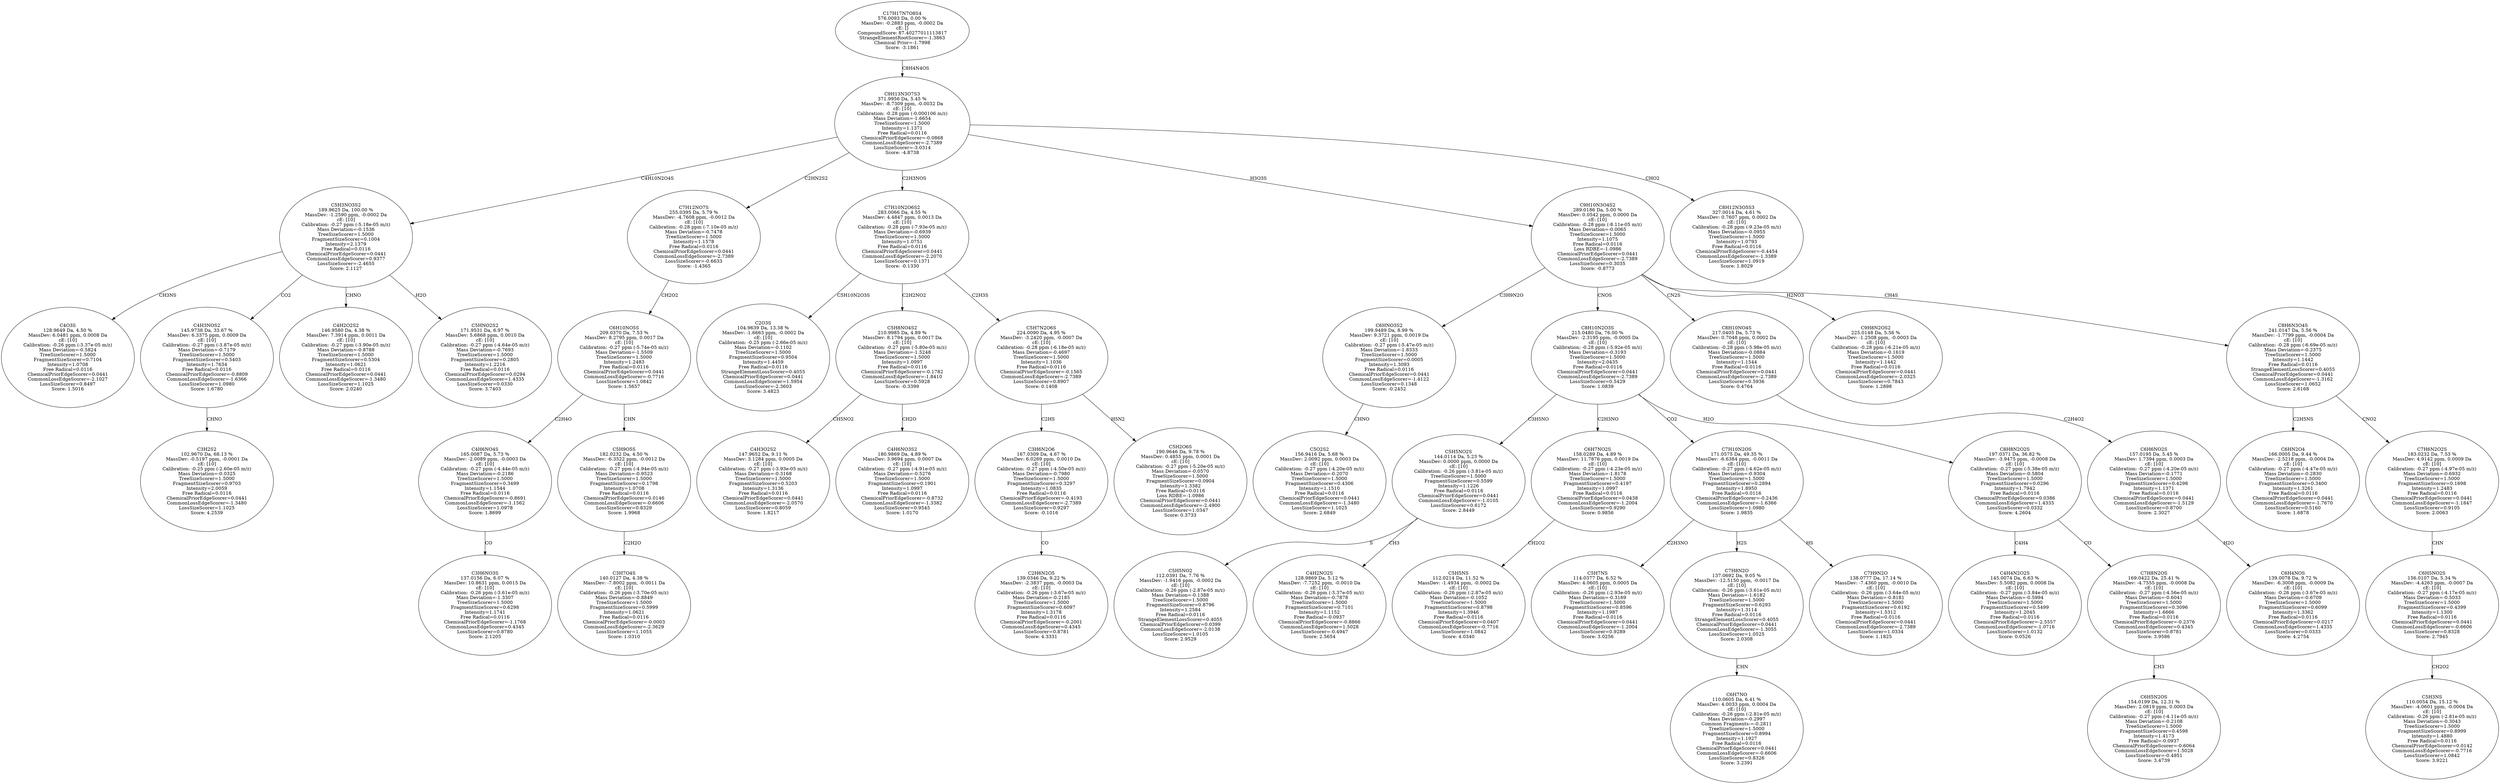 strict digraph {
v1 [label="C4O3S\n128.9649 Da, 4.50 %\nMassDev: 6.0481 ppm, 0.0008 Da\ncE: [10]\nCalibration: -0.26 ppm (-3.37e-05 m/z)\nMass Deviation=-0.5824\nTreeSizeScorer=1.5000\nFragmentSizeScorer=0.7104\nIntensity=1.0708\nFree Radical=0.0116\nChemicalPriorEdgeScorer=0.0441\nCommonLossEdgeScorer=-2.1027\nLossSizeScorer=0.8497\nScore: 1.5016"];
v2 [label="C3H2S2\n102.9670 Da, 68.13 %\nMassDev: -0.5197 ppm, -0.0001 Da\ncE: [10]\nCalibration: -0.25 ppm (-2.60e-05 m/z)\nMass Deviation=-0.0325\nTreeSizeScorer=1.5000\nFragmentSizeScorer=0.9703\nIntensity=2.0059\nFree Radical=0.0116\nChemicalPriorEdgeScorer=0.0441\nCommonLossEdgeScorer=-1.3480\nLossSizeScorer=1.1025\nScore: 4.2539"];
v3 [label="C4H3NOS2\n145.9738 Da, 33.67 %\nMassDev: 6.3375 ppm, 0.0009 Da\ncE: [10]\nCalibration: -0.27 ppm (-3.87e-05 m/z)\nMass Deviation=-0.7179\nTreeSizeScorer=1.5000\nFragmentSizeScorer=0.5403\nIntensity=1.7634\nFree Radical=0.0116\nChemicalPriorEdgeScorer=-0.8809\nCommonLossEdgeScorer=-1.6366\nLossSizeScorer=1.0980\nScore: 1.6780"];
v4 [label="C4H2O2S2\n146.9580 Da, 4.38 %\nMassDev: 7.3914 ppm, 0.0011 Da\ncE: [10]\nCalibration: -0.27 ppm (-3.90e-05 m/z)\nMass Deviation=-0.8788\nTreeSizeScorer=1.5000\nFragmentSizeScorer=0.5304\nIntensity=1.0621\nFree Radical=0.0116\nChemicalPriorEdgeScorer=0.0441\nCommonLossEdgeScorer=-1.3480\nLossSizeScorer=1.1025\nScore: 2.0240"];
v5 [label="C5HNO2S2\n171.9531 Da, 6.97 %\nMassDev: 5.6868 ppm, 0.0010 Da\ncE: [10]\nCalibration: -0.27 ppm (-4.64e-05 m/z)\nMass Deviation=-0.7693\nTreeSizeScorer=1.5000\nFragmentSizeScorer=0.2805\nIntensity=1.2216\nFree Radical=0.0116\nChemicalPriorEdgeScorer=0.0294\nCommonLossEdgeScorer=1.4335\nLossSizeScorer=0.0330\nScore: 3.7403"];
v6 [label="C5H3NO3S2\n189.9625 Da, 100.00 %\nMassDev: -1.2590 ppm, -0.0002 Da\ncE: [10]\nCalibration: -0.27 ppm (-5.18e-05 m/z)\nMass Deviation=-0.1536\nTreeSizeScorer=1.5000\nFragmentSizeScorer=0.1004\nIntensity=2.1379\nFree Radical=0.0116\nChemicalPriorEdgeScorer=0.0441\nCommonLossEdgeScorer=0.9377\nLossSizeScorer=-2.4655\nScore: 2.1127"];
v7 [label="C3H6NO3S\n137.0156 Da, 6.07 %\nMassDev: 10.8631 ppm, 0.0015 Da\ncE: [10]\nCalibration: -0.26 ppm (-3.61e-05 m/z)\nMass Deviation=-1.3307\nTreeSizeScorer=1.5000\nFragmentSizeScorer=0.6298\nIntensity=1.1741\nFree Radical=0.0116\nChemicalPriorEdgeScorer=-1.1768\nCommonLossEdgeScorer=0.4345\nLossSizeScorer=0.8780\nScore: 2.1205"];
v8 [label="C4H6NO4S\n165.0087 Da, 5.73 %\nMassDev: -2.0089 ppm, -0.0003 Da\ncE: [10]\nCalibration: -0.27 ppm (-4.44e-05 m/z)\nMass Deviation=-0.2186\nTreeSizeScorer=1.5000\nFragmentSizeScorer=0.3499\nIntensity=1.1544\nFree Radical=0.0116\nChemicalPriorEdgeScorer=-0.8691\nCommonLossEdgeScorer=-1.1562\nLossSizeScorer=1.0978\nScore: 1.8699"];
v9 [label="C3H7O4S\n140.0127 Da, 4.38 %\nMassDev: -7.8002 ppm, -0.0011 Da\ncE: [10]\nCalibration: -0.26 ppm (-3.70e-05 m/z)\nMass Deviation=-0.8849\nTreeSizeScorer=1.5000\nFragmentSizeScorer=0.5999\nIntensity=1.0621\nFree Radical=0.0116\nChemicalPriorEdgeScorer=-0.0003\nCommonLossEdgeScorer=-2.3629\nLossSizeScorer=1.1055\nScore: 1.0310"];
v10 [label="C5H9O5S\n182.0232 Da, 4.50 %\nMassDev: -6.3522 ppm, -0.0012 Da\ncE: [10]\nCalibration: -0.27 ppm (-4.94e-05 m/z)\nMass Deviation=-0.9523\nTreeSizeScorer=1.5000\nFragmentSizeScorer=0.1798\nIntensity=1.0708\nFree Radical=0.0116\nChemicalPriorEdgeScorer=0.0146\nCommonLossEdgeScorer=-0.6606\nLossSizeScorer=0.8329\nScore: 1.9968"];
v11 [label="C6H10NO5S\n209.0370 Da, 7.53 %\nMassDev: 8.2795 ppm, 0.0017 Da\ncE: [10]\nCalibration: -0.27 ppm (-5.74e-05 m/z)\nMass Deviation=-1.5509\nTreeSizeScorer=1.5000\nIntensity=1.2483\nFree Radical=0.0116\nChemicalPriorEdgeScorer=0.0441\nCommonLossEdgeScorer=-0.7716\nLossSizeScorer=1.0842\nScore: 1.5657"];
v12 [label="C7H12NO7S\n255.0395 Da, 5.79 %\nMassDev: -4.7608 ppm, -0.0012 Da\ncE: [10]\nCalibration: -0.28 ppm (-7.10e-05 m/z)\nMass Deviation=-0.7478\nTreeSizeScorer=1.5000\nIntensity=1.1578\nFree Radical=0.0116\nChemicalPriorEdgeScorer=0.0441\nCommonLossEdgeScorer=-2.7389\nLossSizeScorer=-0.6633\nScore: -1.4365"];
v13 [label="C2O3S\n104.9639 Da, 13.38 %\nMassDev: -1.6663 ppm, -0.0002 Da\ncE: [10]\nCalibration: -0.25 ppm (-2.66e-05 m/z)\nMass Deviation=-0.1102\nTreeSizeScorer=1.5000\nFragmentSizeScorer=0.9504\nIntensity=1.4459\nFree Radical=0.0116\nStrangeElementLossScorer=0.4055\nChemicalPriorEdgeScorer=0.0441\nCommonLossEdgeScorer=1.5954\nLossSizeScorer=-2.3603\nScore: 3.4823"];
v14 [label="C4H3O2S2\n147.9652 Da, 9.11 %\nMassDev: 3.1284 ppm, 0.0005 Da\ncE: [10]\nCalibration: -0.27 ppm (-3.93e-05 m/z)\nMass Deviation=-0.3168\nTreeSizeScorer=1.5000\nFragmentSizeScorer=0.5203\nIntensity=1.3136\nFree Radical=0.0116\nChemicalPriorEdgeScorer=0.0441\nCommonLossEdgeScorer=-2.0570\nLossSizeScorer=0.8059\nScore: 1.8217"];
v15 [label="C4H6NO3S2\n180.9869 Da, 4.89 %\nMassDev: 3.9694 ppm, 0.0007 Da\ncE: [10]\nCalibration: -0.27 ppm (-4.91e-05 m/z)\nMass Deviation=-0.5276\nTreeSizeScorer=1.5000\nFragmentSizeScorer=0.1901\nIntensity=1.0997\nFree Radical=0.0116\nChemicalPriorEdgeScorer=-0.8732\nCommonLossEdgeScorer=-1.3382\nLossSizeScorer=0.9545\nScore: 1.0170"];
v16 [label="C5H8NO4S2\n210.9985 Da, 4.89 %\nMassDev: 8.1794 ppm, 0.0017 Da\ncE: [10]\nCalibration: -0.27 ppm (-5.80e-05 m/z)\nMass Deviation=-1.5248\nTreeSizeScorer=1.5000\nIntensity=1.0997\nFree Radical=0.0116\nChemicalPriorEdgeScorer=-0.1782\nCommonLossEdgeScorer=-1.8410\nLossSizeScorer=0.5928\nScore: -0.3399"];
v17 [label="C2H6N2O5\n139.0346 Da, 9.22 %\nMassDev: -2.3837 ppm, -0.0003 Da\ncE: [10]\nCalibration: -0.26 ppm (-3.67e-05 m/z)\nMass Deviation=-0.2185\nTreeSizeScorer=1.5000\nFragmentSizeScorer=0.6097\nIntensity=1.3178\nFree Radical=0.0116\nChemicalPriorEdgeScorer=-0.2001\nCommonLossEdgeScorer=0.4345\nLossSizeScorer=0.8781\nScore: 4.3331"];
v18 [label="C3H6N2O6\n167.0309 Da, 4.67 %\nMassDev: 6.0269 ppm, 0.0010 Da\ncE: [10]\nCalibration: -0.27 ppm (-4.50e-05 m/z)\nMass Deviation=-0.7980\nTreeSizeScorer=1.5000\nFragmentSizeScorer=0.3297\nIntensity=1.0835\nFree Radical=0.0116\nChemicalPriorEdgeScorer=-0.4193\nCommonLossEdgeScorer=-2.7389\nLossSizeScorer=0.9297\nScore: -0.1016"];
v19 [label="C5H2O6S\n190.9646 Da, 9.78 %\nMassDev: 0.4855 ppm, 0.0001 Da\ncE: [10]\nCalibration: -0.27 ppm (-5.20e-05 m/z)\nMass Deviation=-0.0570\nTreeSizeScorer=1.5000\nFragmentSizeScorer=0.0904\nIntensity=1.3382\nFree Radical=0.0116\nLoss RDBE=-1.0986\nChemicalPriorEdgeScorer=0.0441\nCommonLossEdgeScorer=-2.4900\nLossSizeScorer=1.0347\nScore: 0.3733"];
v20 [label="C5H7N2O6S\n224.0090 Da, 4.95 %\nMassDev: -3.2420 ppm, -0.0007 Da\ncE: [10]\nCalibration: -0.28 ppm (-6.18e-05 m/z)\nMass Deviation=-0.4697\nTreeSizeScorer=1.5000\nIntensity=1.1036\nFree Radical=0.0116\nChemicalPriorEdgeScorer=-0.1565\nCommonLossEdgeScorer=-2.7389\nLossSizeScorer=0.8907\nScore: 0.1408"];
v21 [label="C7H10N2O6S2\n283.0066 Da, 4.55 %\nMassDev: 4.4847 ppm, 0.0013 Da\ncE: [10]\nCalibration: -0.28 ppm (-7.93e-05 m/z)\nMass Deviation=-0.6939\nTreeSizeScorer=1.5000\nIntensity=1.0751\nFree Radical=0.0116\nChemicalPriorEdgeScorer=0.0441\nCommonLossEdgeScorer=-2.2070\nLossSizeScorer=0.1371\nScore: -0.1330"];
v22 [label="C5O2S2\n156.9416 Da, 5.68 %\nMassDev: 2.0092 ppm, 0.0003 Da\ncE: [10]\nCalibration: -0.27 ppm (-4.20e-05 m/z)\nMass Deviation=-0.2070\nTreeSizeScorer=1.5000\nFragmentSizeScorer=0.4306\nIntensity=1.1510\nFree Radical=0.0116\nChemicalPriorEdgeScorer=0.0441\nCommonLossEdgeScorer=-1.3480\nLossSizeScorer=1.1025\nScore: 2.6849"];
v23 [label="C6HNO3S2\n199.9489 Da, 8.99 %\nMassDev: 9.3721 ppm, 0.0019 Da\ncE: [10]\nCalibration: -0.27 ppm (-5.47e-05 m/z)\nMass Deviation=-1.8333\nTreeSizeScorer=1.5000\nFragmentSizeScorer=0.0005\nIntensity=1.3093\nFree Radical=0.0116\nChemicalPriorEdgeScorer=0.0441\nCommonLossEdgeScorer=-1.4122\nLossSizeScorer=0.1348\nScore: -0.2452"];
v24 [label="C5H5NO2\n112.0391 Da, 7.76 %\nMassDev: -1.9416 ppm, -0.0002 Da\ncE: [10]\nCalibration: -0.26 ppm (-2.87e-05 m/z)\nMass Deviation=-0.1388\nTreeSizeScorer=1.5000\nFragmentSizeScorer=0.8796\nIntensity=1.2584\nFree Radical=0.0116\nStrangeElementLossScorer=0.4055\nChemicalPriorEdgeScorer=0.0399\nCommonLossEdgeScorer=-2.0138\nLossSizeScorer=1.0105\nScore: 2.9529"];
v25 [label="C4H2NO2S\n128.9869 Da, 5.12 %\nMassDev: -7.7252 ppm, -0.0010 Da\ncE: [10]\nCalibration: -0.26 ppm (-3.37e-05 m/z)\nMass Deviation=-0.7878\nTreeSizeScorer=1.5000\nFragmentSizeScorer=0.7101\nIntensity=1.1152\nFree Radical=-0.0937\nChemicalPriorEdgeScorer=-0.8866\nCommonLossEdgeScorer=1.5028\nLossSizeScorer=-0.4947\nScore: 2.5654"];
v26 [label="C5H5NO2S\n144.0114 Da, 5.23 %\nMassDev: 0.0000 ppm, 0.0000 Da\ncE: [10]\nCalibration: -0.26 ppm (-3.81e-05 m/z)\nTreeSizeScorer=1.5000\nFragmentSizeScorer=0.5599\nIntensity=1.1226\nFree Radical=0.0116\nChemicalPriorEdgeScorer=0.0441\nCommonLossEdgeScorer=-1.0105\nLossSizeScorer=0.6172\nScore: 2.8449"];
v27 [label="C5H5NS\n112.0214 Da, 11.52 %\nMassDev: -1.4934 ppm, -0.0002 Da\ncE: [10]\nCalibration: -0.26 ppm (-2.87e-05 m/z)\nMass Deviation=-0.1052\nTreeSizeScorer=1.5000\nFragmentSizeScorer=0.8798\nIntensity=1.3946\nFree Radical=0.0116\nChemicalPriorEdgeScorer=0.0407\nCommonLossEdgeScorer=-0.7716\nLossSizeScorer=1.0842\nScore: 4.0340"];
v28 [label="C6H7NO2S\n158.0289 Da, 4.89 %\nMassDev: 11.7876 ppm, 0.0019 Da\ncE: [10]\nCalibration: -0.27 ppm (-4.23e-05 m/z)\nMass Deviation=-1.8178\nTreeSizeScorer=1.5000\nFragmentSizeScorer=0.4197\nIntensity=1.0997\nFree Radical=0.0116\nChemicalPriorEdgeScorer=0.0438\nCommonLossEdgeScorer=-1.2004\nLossSizeScorer=0.9290\nScore: 0.9856"];
v29 [label="C5H7NS\n114.0377 Da, 6.52 %\nMassDev: 4.0605 ppm, 0.0005 Da\ncE: [10]\nCalibration: -0.26 ppm (-2.93e-05 m/z)\nMass Deviation=-0.3169\nTreeSizeScorer=1.5000\nFragmentSizeScorer=0.8596\nIntensity=1.1987\nFree Radical=0.0116\nChemicalPriorEdgeScorer=0.0441\nCommonLossEdgeScorer=-1.2004\nLossSizeScorer=0.9289\nScore: 3.0256"];
v30 [label="C6H7NO\n110.0605 Da, 6.41 %\nMassDev: 4.0033 ppm, 0.0004 Da\ncE: [10]\nCalibration: -0.26 ppm (-2.81e-05 m/z)\nMass Deviation=-0.2997\nCommon Fragments:=-0.2811\nTreeSizeScorer=1.5000\nFragmentSizeScorer=0.8994\nIntensity=1.1927\nFree Radical=0.0116\nChemicalPriorEdgeScorer=0.0441\nCommonLossEdgeScorer=-0.6606\nLossSizeScorer=0.8326\nScore: 3.2391"];
v31 [label="C7H8N2O\n137.0692 Da, 9.05 %\nMassDev: -12.5150 ppm, -0.0017 Da\ncE: [10]\nCalibration: -0.26 ppm (-3.61e-05 m/z)\nMass Deviation=-1.6182\nTreeSizeScorer=1.5000\nFragmentSizeScorer=0.6293\nIntensity=1.3114\nFree Radical=0.0116\nStrangeElementLossScorer=0.4055\nChemicalPriorEdgeScorer=0.0441\nCommonLossEdgeScorer=-1.3055\nLossSizeScorer=1.0525\nScore: 2.0308"];
v32 [label="C7H9N2O\n138.0777 Da, 17.14 %\nMassDev: -7.4360 ppm, -0.0010 Da\ncE: [10]\nCalibration: -0.26 ppm (-3.64e-05 m/z)\nMass Deviation=-0.8181\nTreeSizeScorer=1.5000\nFragmentSizeScorer=0.6192\nIntensity=1.5312\nFree Radical=0.0116\nChemicalPriorEdgeScorer=0.0441\nCommonLossEdgeScorer=-2.7389\nLossSizeScorer=1.0334\nScore: 1.1825"];
v33 [label="C7H10N2OS\n171.0575 Da, 49.35 %\nMassDev: -6.6384 ppm, -0.0011 Da\ncE: [10]\nCalibration: -0.27 ppm (-4.62e-05 m/z)\nMass Deviation=-0.9304\nTreeSizeScorer=1.5000\nFragmentSizeScorer=0.2894\nIntensity=1.8950\nFree Radical=0.0116\nChemicalPriorEdgeScorer=-0.2436\nCommonLossEdgeScorer=-1.6366\nLossSizeScorer=1.0980\nScore: 1.9835"];
v34 [label="C4H4N2O2S\n145.0074 Da, 6.63 %\nMassDev: 5.5082 ppm, 0.0008 Da\ncE: [10]\nCalibration: -0.27 ppm (-3.84e-05 m/z)\nMass Deviation=-0.5994\nTreeSizeScorer=1.5000\nFragmentSizeScorer=0.5499\nIntensity=1.2045\nFree Radical=0.0116\nChemicalPriorEdgeScorer=-2.5557\nCommonLossEdgeScorer=-1.0716\nLossSizeScorer=1.0132\nScore: 0.0526"];
v35 [label="C6H5N2OS\n154.0199 Da, 12.31 %\nMassDev: 2.0819 ppm, 0.0003 Da\ncE: [10]\nCalibration: -0.27 ppm (-4.11e-05 m/z)\nMass Deviation=-0.2108\nTreeSizeScorer=1.5000\nFragmentSizeScorer=0.4598\nIntensity=1.4173\nFree Radical=-0.0937\nChemicalPriorEdgeScorer=-0.6064\nCommonLossEdgeScorer=1.5028\nLossSizeScorer=-0.4951\nScore: 3.4739"];
v36 [label="C7H8N2OS\n169.0422 Da, 25.41 %\nMassDev: -4.7555 ppm, -0.0008 Da\ncE: [10]\nCalibration: -0.27 ppm (-4.56e-05 m/z)\nMass Deviation=-0.6041\nTreeSizeScorer=1.5000\nFragmentSizeScorer=0.3096\nIntensity=1.6666\nFree Radical=0.0116\nChemicalPriorEdgeScorer=-0.2376\nCommonLossEdgeScorer=0.4345\nLossSizeScorer=0.8781\nScore: 3.9586"];
v37 [label="C8H8N2O2S\n197.0371 Da, 36.82 %\nMassDev: -3.9475 ppm, -0.0008 Da\ncE: [10]\nCalibration: -0.27 ppm (-5.38e-05 m/z)\nMass Deviation=-0.5804\nTreeSizeScorer=1.5000\nFragmentSizeScorer=0.0296\nIntensity=1.7942\nFree Radical=0.0116\nChemicalPriorEdgeScorer=0.0386\nCommonLossEdgeScorer=1.4335\nLossSizeScorer=0.0332\nScore: 4.2604"];
v38 [label="C8H10N2O3S\n215.0480 Da, 76.00 %\nMassDev: -2.3195 ppm, -0.0005 Da\ncE: [10]\nCalibration: -0.28 ppm (-5.92e-05 m/z)\nMass Deviation=-0.3193\nTreeSizeScorer=1.5000\nIntensity=2.0435\nFree Radical=0.0116\nChemicalPriorEdgeScorer=0.0441\nCommonLossEdgeScorer=-2.7389\nLossSizeScorer=0.5429\nScore: 1.0839"];
v39 [label="C6H4NOS\n139.0078 Da, 9.72 %\nMassDev: -6.3008 ppm, -0.0009 Da\ncE: [10]\nCalibration: -0.26 ppm (-3.67e-05 m/z)\nMass Deviation=-0.6709\nTreeSizeScorer=1.5000\nFragmentSizeScorer=0.6099\nIntensity=1.3362\nFree Radical=0.0116\nChemicalPriorEdgeScorer=0.0217\nCommonLossEdgeScorer=1.4335\nLossSizeScorer=0.0333\nScore: 4.2754"];
v40 [label="C6H6NO2S\n157.0195 Da, 5.45 %\nMassDev: 1.7394 ppm, 0.0003 Da\ncE: [10]\nCalibration: -0.27 ppm (-4.20e-05 m/z)\nMass Deviation=-0.1771\nTreeSizeScorer=1.5000\nFragmentSizeScorer=0.4298\nIntensity=1.1371\nFree Radical=0.0116\nChemicalPriorEdgeScorer=0.0441\nCommonLossEdgeScorer=-1.5129\nLossSizeScorer=0.8700\nScore: 2.3027"];
v41 [label="C8H10NO4S\n217.0405 Da, 5.73 %\nMassDev: 0.7048 ppm, 0.0002 Da\ncE: [10]\nCalibration: -0.28 ppm (-5.98e-05 m/z)\nMass Deviation=-0.0884\nTreeSizeScorer=1.5000\nIntensity=1.1544\nFree Radical=0.0116\nChemicalPriorEdgeScorer=0.0441\nCommonLossEdgeScorer=-2.7389\nLossSizeScorer=0.5936\nScore: 0.4764"];
v42 [label="C9H8N2OS2\n225.0148 Da, 5.56 %\nMassDev: -1.2508 ppm, -0.0003 Da\ncE: [10]\nCalibration: -0.28 ppm (-6.21e-05 m/z)\nMass Deviation=-0.1619\nTreeSizeScorer=1.5000\nIntensity=1.1442\nFree Radical=0.0116\nChemicalPriorEdgeScorer=0.0441\nCommonLossEdgeScorer=-2.0325\nLossSizeScorer=0.7843\nScore: 1.2898"];
v43 [label="C6HN2O4\n166.0005 Da, 9.44 %\nMassDev: -2.5218 ppm, -0.0004 Da\ncE: [10]\nCalibration: -0.27 ppm (-4.47e-05 m/z)\nMass Deviation=-0.2830\nTreeSizeScorer=1.5000\nFragmentSizeScorer=0.3400\nIntensity=1.3261\nFree Radical=0.0116\nChemicalPriorEdgeScorer=0.0441\nCommonLossEdgeScorer=-1.7670\nLossSizeScorer=0.5160\nScore: 1.6878"];
v44 [label="C5H3NS\n110.0054 Da, 15.12 %\nMassDev: -4.0601 ppm, -0.0004 Da\ncE: [10]\nCalibration: -0.26 ppm (-2.81e-05 m/z)\nMass Deviation=-0.3043\nTreeSizeScorer=1.5000\nFragmentSizeScorer=0.8999\nIntensity=1.4880\nFree Radical=0.0116\nChemicalPriorEdgeScorer=0.0142\nCommonLossEdgeScorer=-0.7716\nLossSizeScorer=1.0842\nScore: 3.9221"];
v45 [label="C6H5NO2S\n156.0107 Da, 5.34 %\nMassDev: -4.4263 ppm, -0.0007 Da\ncE: [10]\nCalibration: -0.27 ppm (-4.17e-05 m/z)\nMass Deviation=-0.5033\nTreeSizeScorer=1.5000\nFragmentSizeScorer=0.4399\nIntensity=1.1300\nFree Radical=0.0116\nChemicalPriorEdgeScorer=0.0441\nCommonLossEdgeScorer=-0.6606\nLossSizeScorer=0.8328\nScore: 2.7945"];
v46 [label="C7H6N2O2S\n183.0232 Da, 7.53 %\nMassDev: 4.9142 ppm, 0.0009 Da\ncE: [10]\nCalibration: -0.27 ppm (-4.97e-05 m/z)\nMass Deviation=-0.6932\nTreeSizeScorer=1.5000\nFragmentSizeScorer=0.1698\nIntensity=1.2483\nFree Radical=0.0116\nChemicalPriorEdgeScorer=0.0441\nCommonLossEdgeScorer=-1.1847\nLossSizeScorer=0.9105\nScore: 2.0063"];
v47 [label="C8H6N3O4S\n241.0147 Da, 5.56 %\nMassDev: -1.7799 ppm, -0.0004 Da\ncE: [10]\nCalibration: -0.28 ppm (-6.69e-05 m/z)\nMass Deviation=-0.2375\nTreeSizeScorer=1.5000\nIntensity=1.1442\nFree Radical=0.0116\nStrangeElementLossScorer=0.4055\nChemicalPriorEdgeScorer=0.0441\nCommonLossEdgeScorer=-1.3162\nLossSizeScorer=1.0652\nScore: 2.6168"];
v48 [label="C9H10N3O4S2\n289.0186 Da, 5.00 %\nMassDev: 0.0542 ppm, 0.0000 Da\ncE: [10]\nCalibration: -0.28 ppm (-8.11e-05 m/z)\nMass Deviation=-0.0065\nTreeSizeScorer=1.5000\nIntensity=1.1075\nFree Radical=0.0116\nLoss RDBE=-1.0986\nChemicalPriorEdgeScorer=0.0441\nCommonLossEdgeScorer=-2.7389\nLossSizeScorer=0.3035\nScore: -0.8773"];
v49 [label="C8H12N3O5S3\n327.0014 Da, 4.61 %\nMassDev: 0.7607 ppm, 0.0002 Da\ncE: [10]\nCalibration: -0.28 ppm (-9.23e-05 m/z)\nMass Deviation=-0.0955\nTreeSizeScorer=1.5000\nIntensity=1.0793\nFree Radical=0.0116\nChemicalPriorEdgeScorer=-0.4454\nCommonLossEdgeScorer=-1.3389\nLossSizeScorer=1.0919\nScore: 1.8029"];
v50 [label="C9H13N3O7S3\n371.9956 Da, 5.45 %\nMassDev: -8.7309 ppm, -0.0032 Da\ncE: [10]\nCalibration: -0.28 ppm (-0.000106 m/z)\nMass Deviation=-1.6654\nTreeSizeScorer=1.5000\nIntensity=1.1371\nFree Radical=0.0116\nChemicalPriorEdgeScorer=-0.0868\nCommonLossEdgeScorer=-2.7389\nLossSizeScorer=-3.0314\nScore: -4.8738"];
v51 [label="C17H17N7O8S4\n576.0093 Da, 0.00 %\nMassDev: -0.2883 ppm, -0.0002 Da\ncE: []\nCompoundScore: 87.40277011113817\nStrangeElementRootScorer=-1.3863\nChemical Prior=-1.7998\nScore: -3.1861"];
v6 -> v1 [label="CH3NS"];
v3 -> v2 [label="CHNO"];
v6 -> v3 [label="CO2"];
v6 -> v4 [label="CHNO"];
v6 -> v5 [label="H2O"];
v50 -> v6 [label="C4H10N2O4S"];
v8 -> v7 [label="CO"];
v11 -> v8 [label="C2H4O"];
v10 -> v9 [label="C2H2O"];
v11 -> v10 [label="CHN"];
v12 -> v11 [label="CH2O2"];
v50 -> v12 [label="C2HN2S2"];
v21 -> v13 [label="C5H10N2O3S"];
v16 -> v14 [label="CH5NO2"];
v16 -> v15 [label="CH2O"];
v21 -> v16 [label="C2H2NO2"];
v18 -> v17 [label="CO"];
v20 -> v18 [label="C2HS"];
v20 -> v19 [label="H5N2"];
v21 -> v20 [label="C2H3S"];
v50 -> v21 [label="C2H3NOS"];
v23 -> v22 [label="CHNO"];
v48 -> v23 [label="C3H9N2O"];
v26 -> v24 [label="S"];
v26 -> v25 [label="CH3"];
v38 -> v26 [label="C3H5NO"];
v28 -> v27 [label="CH2O2"];
v38 -> v28 [label="C2H3NO"];
v33 -> v29 [label="C2H3NO"];
v31 -> v30 [label="CHN"];
v33 -> v31 [label="H2S"];
v33 -> v32 [label="HS"];
v38 -> v33 [label="CO2"];
v37 -> v34 [label="C4H4"];
v36 -> v35 [label="CH3"];
v37 -> v36 [label="CO"];
v38 -> v37 [label="H2O"];
v48 -> v38 [label="CNOS"];
v40 -> v39 [label="H2O"];
v41 -> v40 [label="C2H4O2"];
v48 -> v41 [label="CN2S"];
v48 -> v42 [label="H2NO3"];
v47 -> v43 [label="C2H5NS"];
v45 -> v44 [label="CH2O2"];
v46 -> v45 [label="CHN"];
v47 -> v46 [label="CNO2"];
v48 -> v47 [label="CH4S"];
v50 -> v48 [label="H3O3S"];
v50 -> v49 [label="CHO2"];
v51 -> v50 [label="C8H4N4OS"];
}